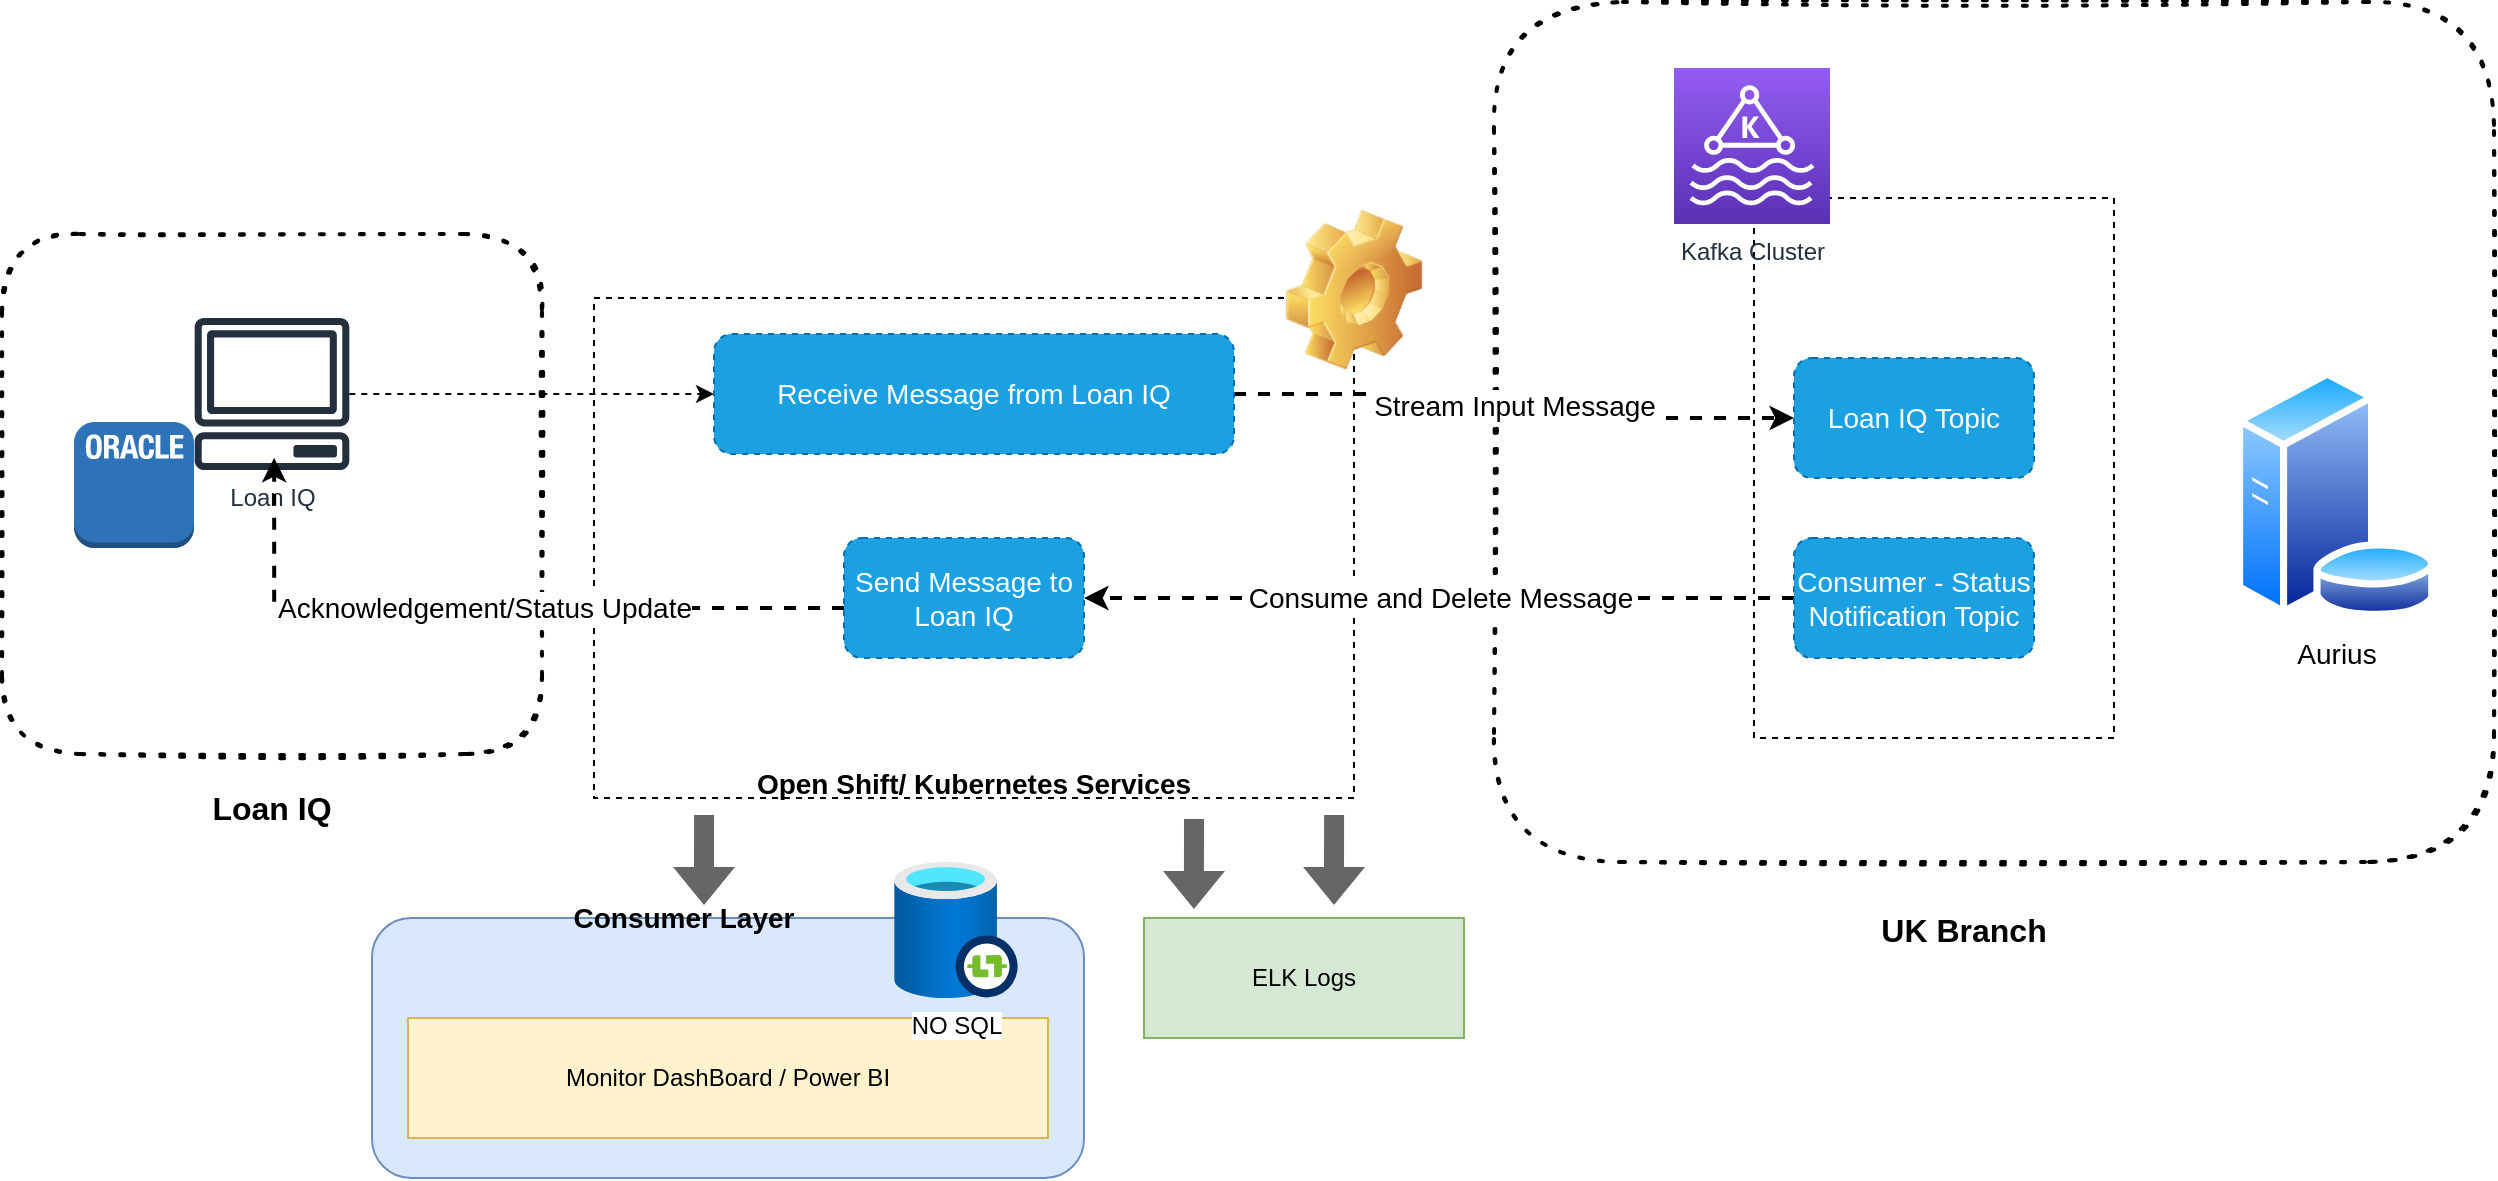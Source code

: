 <mxfile version="20.2.1" type="github">
  <diagram id="DG-5NgrOxhHIrOLOemOQ" name="Page-1">
    <mxGraphModel dx="1038" dy="579" grid="1" gridSize="10" guides="1" tooltips="1" connect="1" arrows="1" fold="1" page="1" pageScale="1" pageWidth="1400" pageHeight="850" math="0" shadow="0">
      <root>
        <mxCell id="0" />
        <mxCell id="1" parent="0" />
        <mxCell id="VCOzQ0IDnKiIIhDv4Ydc-34" value="" style="rounded=1;whiteSpace=wrap;html=1;dashed=1;fontSize=14;fontColor=#000000;strokeColor=#000000;fillColor=none;dashPattern=1 4;glass=1;sketch=1;perimeterSpacing=1;strokeWidth=2;" parent="1" vertex="1">
          <mxGeometry x="124" y="158" width="270" height="260" as="geometry" />
        </mxCell>
        <mxCell id="VCOzQ0IDnKiIIhDv4Ydc-44" value="" style="rounded=1;whiteSpace=wrap;html=1;dashed=1;fontSize=14;fontColor=#000000;strokeColor=#000000;fillColor=none;dashPattern=1 4;glass=1;sketch=1;perimeterSpacing=1;strokeWidth=2;" parent="1" vertex="1">
          <mxGeometry x="870" y="42" width="500" height="430" as="geometry" />
        </mxCell>
        <mxCell id="VCOzQ0IDnKiIIhDv4Ydc-28" value="" style="rounded=0;whiteSpace=wrap;html=1;fontSize=14;dashed=1;strokeColor=#000000;fillColor=none;" parent="1" vertex="1">
          <mxGeometry x="1000" y="140" width="180" height="270" as="geometry" />
        </mxCell>
        <mxCell id="VCOzQ0IDnKiIIhDv4Ydc-12" value="" style="outlineConnect=0;dashed=0;verticalLabelPosition=bottom;verticalAlign=top;align=center;html=1;shape=mxgraph.aws3.oracle_db_instance_2;fillColor=#2E73B8;gradientColor=none;fontSize=14;" parent="1" vertex="1">
          <mxGeometry x="160" y="252" width="60" height="63" as="geometry" />
        </mxCell>
        <mxCell id="VCOzQ0IDnKiIIhDv4Ydc-13" value="" style="rounded=0;whiteSpace=wrap;html=1;fontSize=14;dashed=1;strokeColor=#000000;fillColor=none;" parent="1" vertex="1">
          <mxGeometry x="420" y="190" width="380" height="250" as="geometry" />
        </mxCell>
        <mxCell id="VCOzQ0IDnKiIIhDv4Ydc-4" value="" style="rounded=1;whiteSpace=wrap;html=1;fillColor=#dae8fc;strokeColor=#6c8ebf;" parent="1" vertex="1">
          <mxGeometry x="309" y="500" width="356" height="130" as="geometry" />
        </mxCell>
        <mxCell id="VCOzQ0IDnKiIIhDv4Ydc-1" value="Monitor DashBoard / Power BI" style="rounded=0;whiteSpace=wrap;html=1;fillColor=#fff2cc;strokeColor=#d6b656;" parent="1" vertex="1">
          <mxGeometry x="327" y="550" width="320" height="60" as="geometry" />
        </mxCell>
        <mxCell id="VCOzQ0IDnKiIIhDv4Ydc-2" value="ELK Logs" style="rounded=0;whiteSpace=wrap;html=1;fillColor=#d5e8d4;strokeColor=#82b366;" parent="1" vertex="1">
          <mxGeometry x="695" y="500" width="160" height="60" as="geometry" />
        </mxCell>
        <mxCell id="VCOzQ0IDnKiIIhDv4Ydc-5" value="&lt;b&gt;&lt;font style=&quot;font-size: 14px&quot;&gt;Consumer Layer&lt;/font&gt;&lt;/b&gt;" style="text;html=1;strokeColor=none;fillColor=none;align=center;verticalAlign=middle;whiteSpace=wrap;rounded=0;" parent="1" vertex="1">
          <mxGeometry x="385" y="480" width="160" height="40" as="geometry" />
        </mxCell>
        <mxCell id="VCOzQ0IDnKiIIhDv4Ydc-8" value="" style="image;html=1;image=img/lib/clip_art/general/Gear_128x128.png;fontSize=14;" parent="1" vertex="1">
          <mxGeometry x="760" y="146" width="80" height="80" as="geometry" />
        </mxCell>
        <mxCell id="yHC2c5BrPZ0VJRaet4lD-5" style="edgeStyle=orthogonalEdgeStyle;rounded=0;orthogonalLoop=1;jettySize=auto;html=1;dashed=1;" edge="1" parent="1" source="VCOzQ0IDnKiIIhDv4Ydc-11" target="VCOzQ0IDnKiIIhDv4Ydc-26">
          <mxGeometry relative="1" as="geometry" />
        </mxCell>
        <mxCell id="VCOzQ0IDnKiIIhDv4Ydc-11" value="Loan IQ" style="sketch=0;outlineConnect=0;fontColor=#232F3E;gradientColor=none;fillColor=#232F3D;strokeColor=none;dashed=0;verticalLabelPosition=bottom;verticalAlign=top;align=center;html=1;fontSize=12;fontStyle=0;aspect=fixed;pointerEvents=1;shape=mxgraph.aws4.client;" parent="1" vertex="1">
          <mxGeometry x="220" y="200" width="78" height="76" as="geometry" />
        </mxCell>
        <mxCell id="VCOzQ0IDnKiIIhDv4Ydc-14" style="edgeStyle=orthogonalEdgeStyle;rounded=0;orthogonalLoop=1;jettySize=auto;html=1;exitX=0.5;exitY=1;exitDx=0;exitDy=0;fontSize=14;" parent="1" source="VCOzQ0IDnKiIIhDv4Ydc-13" target="VCOzQ0IDnKiIIhDv4Ydc-13" edge="1">
          <mxGeometry relative="1" as="geometry" />
        </mxCell>
        <mxCell id="VCOzQ0IDnKiIIhDv4Ydc-21" value="&lt;b&gt;&lt;font&gt;Open Shift/ Kubernetes Services&lt;/font&gt;&lt;/b&gt;" style="text;html=1;strokeColor=none;fillColor=none;align=center;verticalAlign=middle;whiteSpace=wrap;rounded=0;dashed=1;fontSize=14;fontColor=#000000;" parent="1" vertex="1">
          <mxGeometry x="480" y="418" width="260" height="30" as="geometry" />
        </mxCell>
        <mxCell id="VCOzQ0IDnKiIIhDv4Ydc-24" value="Kafka Cluster" style="sketch=0;points=[[0,0,0],[0.25,0,0],[0.5,0,0],[0.75,0,0],[1,0,0],[0,1,0],[0.25,1,0],[0.5,1,0],[0.75,1,0],[1,1,0],[0,0.25,0],[0,0.5,0],[0,0.75,0],[1,0.25,0],[1,0.5,0],[1,0.75,0]];outlineConnect=0;fontColor=#232F3E;gradientColor=#945DF2;gradientDirection=north;fillColor=#5A30B5;strokeColor=#ffffff;dashed=0;verticalLabelPosition=bottom;verticalAlign=top;align=center;html=1;fontSize=12;fontStyle=0;aspect=fixed;shape=mxgraph.aws4.resourceIcon;resIcon=mxgraph.aws4.managed_streaming_for_kafka;" parent="1" vertex="1">
          <mxGeometry x="960" y="75" width="78" height="78" as="geometry" />
        </mxCell>
        <mxCell id="VCOzQ0IDnKiIIhDv4Ydc-43" value="Stream Input Message" style="edgeStyle=orthogonalEdgeStyle;rounded=0;orthogonalLoop=1;jettySize=auto;html=1;dashed=1;fontSize=14;fontColor=#000000;strokeWidth=2;fillColor=#666666;" parent="1" source="VCOzQ0IDnKiIIhDv4Ydc-26" target="VCOzQ0IDnKiIIhDv4Ydc-29" edge="1">
          <mxGeometry relative="1" as="geometry" />
        </mxCell>
        <mxCell id="VCOzQ0IDnKiIIhDv4Ydc-26" value="Receive Message from Loan IQ" style="rounded=1;whiteSpace=wrap;html=1;dashed=1;fontSize=14;fontColor=#ffffff;strokeColor=#006EAF;fillColor=#1ba1e2;" parent="1" vertex="1">
          <mxGeometry x="480" y="208" width="260" height="60" as="geometry" />
        </mxCell>
        <mxCell id="VCOzQ0IDnKiIIhDv4Ydc-35" value="Acknowledgement/Status Update" style="edgeStyle=orthogonalEdgeStyle;rounded=0;orthogonalLoop=1;jettySize=auto;html=1;entryX=0.504;entryY=0.431;entryDx=0;entryDy=0;entryPerimeter=0;dashed=1;fontSize=14;fontColor=#000000;strokeWidth=2;fillColor=#666666;" parent="1" source="VCOzQ0IDnKiIIhDv4Ydc-27" target="VCOzQ0IDnKiIIhDv4Ydc-34" edge="1">
          <mxGeometry relative="1" as="geometry">
            <Array as="points">
              <mxPoint x="260" y="345" />
            </Array>
          </mxGeometry>
        </mxCell>
        <mxCell id="VCOzQ0IDnKiIIhDv4Ydc-27" value="Send Message to Loan IQ" style="rounded=1;whiteSpace=wrap;html=1;dashed=1;fontSize=14;fontColor=#ffffff;strokeColor=#006EAF;fillColor=#1ba1e2;" parent="1" vertex="1">
          <mxGeometry x="545" y="310" width="120" height="60" as="geometry" />
        </mxCell>
        <mxCell id="VCOzQ0IDnKiIIhDv4Ydc-29" value="Loan IQ Topic" style="rounded=1;whiteSpace=wrap;html=1;dashed=1;fontSize=14;fontColor=#ffffff;strokeColor=#006EAF;fillColor=#1ba1e2;" parent="1" vertex="1">
          <mxGeometry x="1020" y="220" width="120" height="60" as="geometry" />
        </mxCell>
        <mxCell id="VCOzQ0IDnKiIIhDv4Ydc-42" value="Consume and Delete Message" style="edgeStyle=orthogonalEdgeStyle;rounded=0;orthogonalLoop=1;jettySize=auto;html=1;dashed=1;fontSize=14;fontColor=#000000;strokeWidth=2;fillColor=#666666;" parent="1" source="VCOzQ0IDnKiIIhDv4Ydc-30" target="VCOzQ0IDnKiIIhDv4Ydc-27" edge="1">
          <mxGeometry relative="1" as="geometry" />
        </mxCell>
        <mxCell id="VCOzQ0IDnKiIIhDv4Ydc-30" value="Consumer - Status Notification Topic" style="rounded=1;whiteSpace=wrap;html=1;dashed=1;fontSize=14;fontColor=#ffffff;strokeColor=#006EAF;fillColor=#1ba1e2;" parent="1" vertex="1">
          <mxGeometry x="1020" y="310" width="120" height="60" as="geometry" />
        </mxCell>
        <mxCell id="VCOzQ0IDnKiIIhDv4Ydc-32" value="Aurius" style="aspect=fixed;perimeter=ellipsePerimeter;html=1;align=center;shadow=0;dashed=0;spacingTop=3;image;image=img/lib/active_directory/database_server.svg;fontSize=14;fontColor=#000000;strokeColor=#000000;fillColor=none;" parent="1" vertex="1">
          <mxGeometry x="1240" y="226" width="101.68" height="124" as="geometry" />
        </mxCell>
        <mxCell id="VCOzQ0IDnKiIIhDv4Ydc-37" value="NO SQL" style="aspect=fixed;html=1;points=[];align=center;image;fontSize=12;image=img/lib/azure2/databases/SSIS_Lift_And_Shift_IR.svg;rounded=1;glass=1;dashed=1;dashPattern=1 4;sketch=1;fontColor=#000000;strokeColor=#000000;strokeWidth=2;fillColor=none;" parent="1" vertex="1">
          <mxGeometry x="570" y="472" width="62" height="68" as="geometry" />
        </mxCell>
        <mxCell id="VCOzQ0IDnKiIIhDv4Ydc-38" value="" style="endArrow=classic;html=1;rounded=0;fontSize=14;strokeColor=none;shape=flexArrow;fillColor=#666666;entryX=0.156;entryY=-0.067;entryDx=0;entryDy=0;entryPerimeter=0;" parent="1" target="VCOzQ0IDnKiIIhDv4Ydc-2" edge="1">
          <mxGeometry width="50" height="50" relative="1" as="geometry">
            <mxPoint x="720" y="450" as="sourcePoint" />
            <mxPoint x="720" y="470" as="targetPoint" />
          </mxGeometry>
        </mxCell>
        <mxCell id="VCOzQ0IDnKiIIhDv4Ydc-40" value="" style="endArrow=classic;html=1;rounded=0;fontSize=14;strokeColor=none;shape=flexArrow;fillColor=#666666;entryX=0.156;entryY=-0.067;entryDx=0;entryDy=0;entryPerimeter=0;" parent="1" edge="1">
          <mxGeometry width="50" height="50" relative="1" as="geometry">
            <mxPoint x="790.04" y="448" as="sourcePoint" />
            <mxPoint x="790" y="493.98" as="targetPoint" />
          </mxGeometry>
        </mxCell>
        <mxCell id="VCOzQ0IDnKiIIhDv4Ydc-41" value="" style="endArrow=classic;html=1;rounded=0;fontSize=14;strokeColor=none;shape=flexArrow;fillColor=#666666;entryX=0.156;entryY=-0.067;entryDx=0;entryDy=0;entryPerimeter=0;" parent="1" edge="1">
          <mxGeometry width="50" height="50" relative="1" as="geometry">
            <mxPoint x="475.04" y="448" as="sourcePoint" />
            <mxPoint x="475" y="493.98" as="targetPoint" />
          </mxGeometry>
        </mxCell>
        <mxCell id="VCOzQ0IDnKiIIhDv4Ydc-45" value="UK Branch" style="text;html=1;strokeColor=none;fillColor=none;align=center;verticalAlign=middle;whiteSpace=wrap;rounded=0;glass=1;dashed=1;dashPattern=1 4;sketch=1;fontSize=16;fontColor=#000000;fontStyle=1" parent="1" vertex="1">
          <mxGeometry x="1050" y="491" width="110" height="30" as="geometry" />
        </mxCell>
        <mxCell id="VCOzQ0IDnKiIIhDv4Ydc-47" value="Loan IQ" style="text;html=1;strokeColor=none;fillColor=none;align=center;verticalAlign=middle;whiteSpace=wrap;rounded=0;glass=1;dashed=1;dashPattern=1 4;sketch=1;fontSize=16;fontColor=#000000;fontStyle=1" parent="1" vertex="1">
          <mxGeometry x="204" y="430" width="110" height="30" as="geometry" />
        </mxCell>
      </root>
    </mxGraphModel>
  </diagram>
</mxfile>
